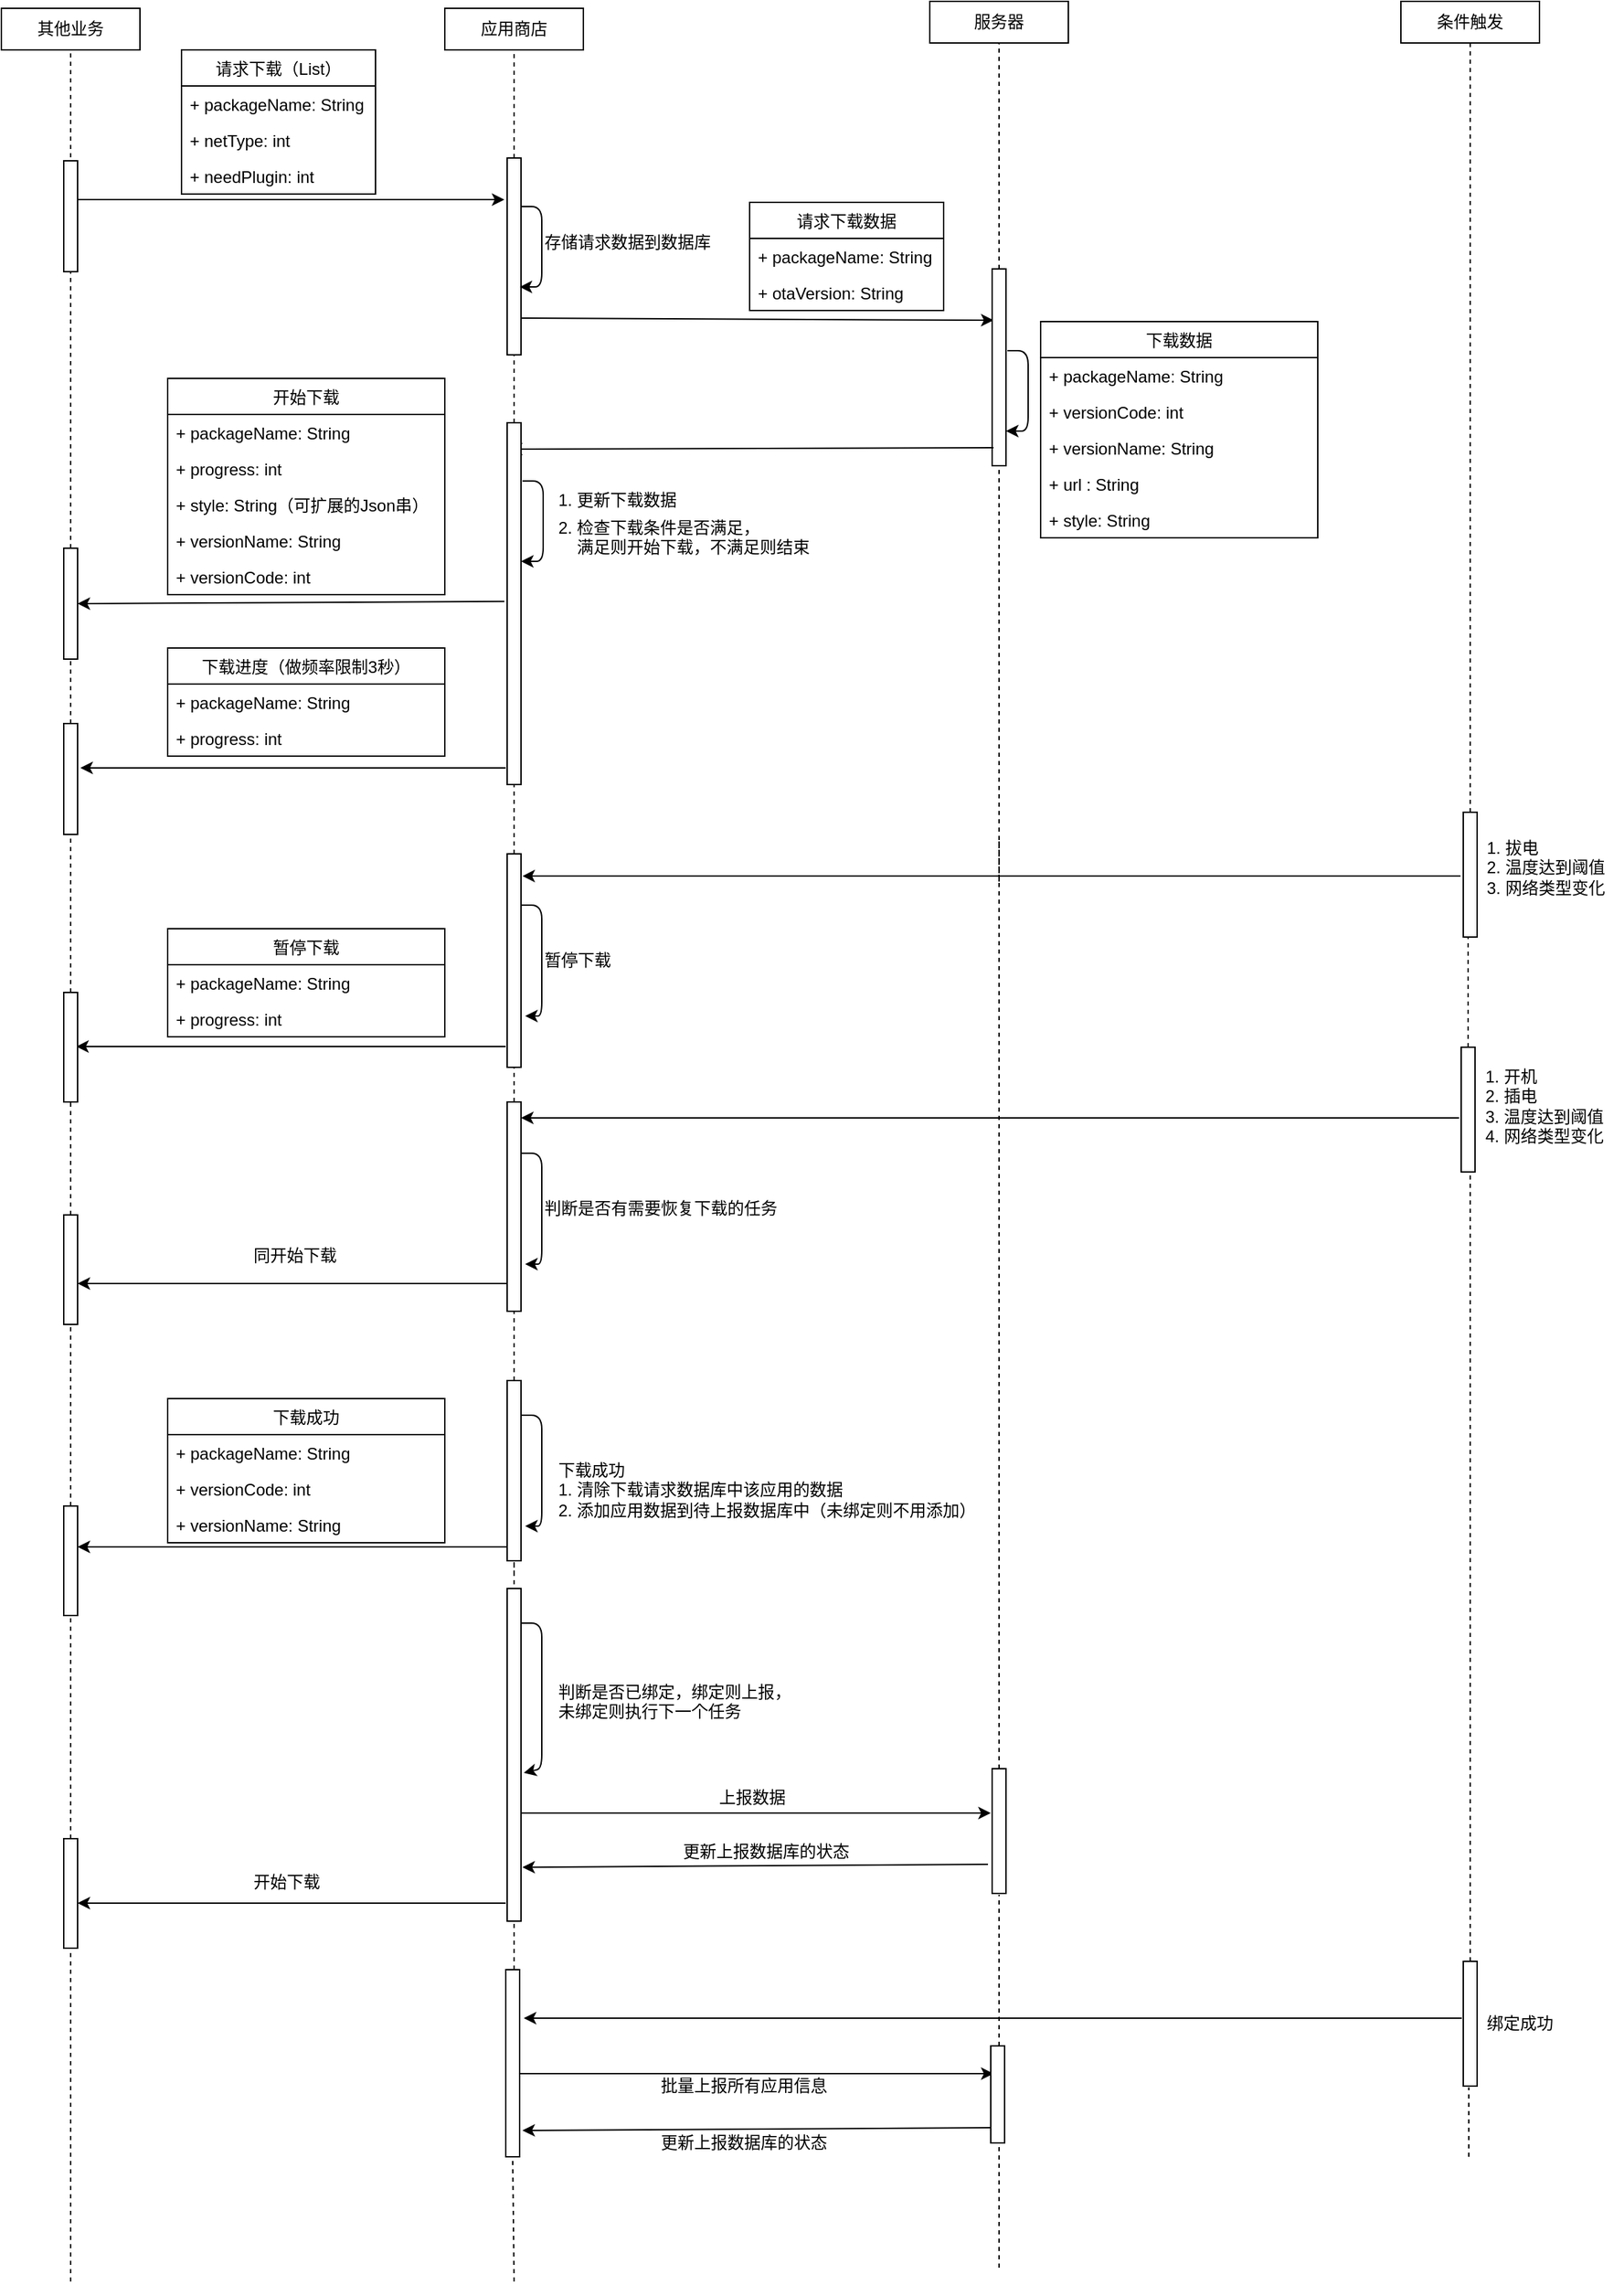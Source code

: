 <mxfile version="10.7.7" type="github"><diagram id="KJ22WbhkyCxmZdbkDJKQ" name="Page-1"><mxGraphModel dx="1394" dy="715" grid="1" gridSize="10" guides="1" tooltips="1" connect="1" arrows="1" fold="1" page="1" pageScale="1" pageWidth="1654" pageHeight="2336" math="0" shadow="0"><root><mxCell id="0"/><mxCell id="1" parent="0"/><mxCell id="Edqarqv-vc0ObvlIhC-4-5" value="" style="endArrow=none;dashed=1;html=1;" parent="1" source="Edqarqv-vc0ObvlIhC-4-39" edge="1"><mxGeometry width="50" height="50" relative="1" as="geometry"><mxPoint x="200" y="960" as="sourcePoint"/><mxPoint x="200" y="100" as="targetPoint"/></mxGeometry></mxCell><mxCell id="Edqarqv-vc0ObvlIhC-4-6" value="" style="endArrow=none;dashed=1;html=1;" parent="1" source="Edqarqv-vc0ObvlIhC-4-19" edge="1"><mxGeometry width="50" height="50" relative="1" as="geometry"><mxPoint x="520" y="960" as="sourcePoint"/><mxPoint x="520" y="100" as="targetPoint"/></mxGeometry></mxCell><mxCell id="Edqarqv-vc0ObvlIhC-4-7" value="" style="endArrow=none;dashed=1;html=1;" parent="1" source="Edqarqv-vc0ObvlIhC-4-53" edge="1"><mxGeometry width="50" height="50" relative="1" as="geometry"><mxPoint x="1210" y="955" as="sourcePoint"/><mxPoint x="1210" y="95" as="targetPoint"/></mxGeometry></mxCell><mxCell id="Edqarqv-vc0ObvlIhC-4-8" value="其他业务" style="rounded=0;whiteSpace=wrap;html=1;" parent="1" vertex="1"><mxGeometry x="150" y="70" width="100" height="30" as="geometry"/></mxCell><mxCell id="Edqarqv-vc0ObvlIhC-4-10" value="" style="endArrow=classic;html=1;" parent="1" edge="1"><mxGeometry width="50" height="50" relative="1" as="geometry"><mxPoint x="200" y="208" as="sourcePoint"/><mxPoint x="513" y="208" as="targetPoint"/></mxGeometry></mxCell><mxCell id="Edqarqv-vc0ObvlIhC-4-11" value="应用商店" style="rounded=0;whiteSpace=wrap;html=1;" parent="1" vertex="1"><mxGeometry x="470" y="70" width="100" height="30" as="geometry"/></mxCell><mxCell id="Edqarqv-vc0ObvlIhC-4-14" value="" style="html=1;points=[];perimeter=orthogonalPerimeter;" parent="1" vertex="1"><mxGeometry x="195" y="180" width="10" height="80" as="geometry"/></mxCell><mxCell id="Edqarqv-vc0ObvlIhC-4-15" value="请求下载（List）" style="swimlane;fontStyle=0;childLayout=stackLayout;horizontal=1;startSize=26;fillColor=none;horizontalStack=0;resizeParent=1;resizeParentMax=0;resizeLast=0;collapsible=1;marginBottom=0;" parent="1" vertex="1"><mxGeometry x="280" y="100" width="140" height="104" as="geometry"/></mxCell><mxCell id="Edqarqv-vc0ObvlIhC-4-16" value="+ packageName: String " style="text;strokeColor=none;fillColor=none;align=left;verticalAlign=top;spacingLeft=4;spacingRight=4;overflow=hidden;rotatable=0;points=[[0,0.5],[1,0.5]];portConstraint=eastwest;" parent="Edqarqv-vc0ObvlIhC-4-15" vertex="1"><mxGeometry y="26" width="140" height="26" as="geometry"/></mxCell><mxCell id="Edqarqv-vc0ObvlIhC-4-17" value="+ netType: int" style="text;strokeColor=none;fillColor=none;align=left;verticalAlign=top;spacingLeft=4;spacingRight=4;overflow=hidden;rotatable=0;points=[[0,0.5],[1,0.5]];portConstraint=eastwest;" parent="Edqarqv-vc0ObvlIhC-4-15" vertex="1"><mxGeometry y="52" width="140" height="26" as="geometry"/></mxCell><mxCell id="Edqarqv-vc0ObvlIhC-4-18" value="+ needPlugin: int" style="text;strokeColor=none;fillColor=none;align=left;verticalAlign=top;spacingLeft=4;spacingRight=4;overflow=hidden;rotatable=0;points=[[0,0.5],[1,0.5]];portConstraint=eastwest;" parent="Edqarqv-vc0ObvlIhC-4-15" vertex="1"><mxGeometry y="78" width="140" height="26" as="geometry"/></mxCell><mxCell id="Edqarqv-vc0ObvlIhC-4-19" value="" style="html=1;points=[];perimeter=orthogonalPerimeter;" parent="1" vertex="1"><mxGeometry x="515" y="178" width="10" height="142" as="geometry"/></mxCell><mxCell id="Edqarqv-vc0ObvlIhC-4-20" value="" style="endArrow=none;dashed=1;html=1;" parent="1" source="Edqarqv-vc0ObvlIhC-4-85" target="Edqarqv-vc0ObvlIhC-4-19" edge="1"><mxGeometry width="50" height="50" relative="1" as="geometry"><mxPoint x="520" y="960" as="sourcePoint"/><mxPoint x="520" y="100" as="targetPoint"/></mxGeometry></mxCell><mxCell id="Edqarqv-vc0ObvlIhC-4-26" value="" style="endArrow=classic;html=1;entryX=0.9;entryY=0.655;entryDx=0;entryDy=0;entryPerimeter=0;" parent="1" source="Edqarqv-vc0ObvlIhC-4-19" target="Edqarqv-vc0ObvlIhC-4-19" edge="1"><mxGeometry width="50" height="50" relative="1" as="geometry"><mxPoint x="525" y="220" as="sourcePoint"/><mxPoint x="526" y="300" as="targetPoint"/><Array as="points"><mxPoint x="540" y="213"/><mxPoint x="540" y="271"/></Array></mxGeometry></mxCell><mxCell id="Edqarqv-vc0ObvlIhC-4-27" value="存储请求数据到数据库&lt;br&gt;" style="text;html=1;resizable=0;points=[];autosize=1;align=left;verticalAlign=top;spacingTop=-4;" parent="1" vertex="1"><mxGeometry x="540" y="229" width="140" height="20" as="geometry"/></mxCell><mxCell id="Edqarqv-vc0ObvlIhC-4-28" value="条件触发" style="rounded=0;whiteSpace=wrap;html=1;" parent="1" vertex="1"><mxGeometry x="1160" y="65" width="100" height="30" as="geometry"/></mxCell><mxCell id="Edqarqv-vc0ObvlIhC-4-35" value="2. 检查下载条件是否满足，&lt;br&gt;&amp;nbsp; &amp;nbsp; 满足则开始下载，不满足则结束" style="text;html=1;resizable=0;points=[];autosize=1;align=left;verticalAlign=top;spacingTop=-4;" parent="1" vertex="1"><mxGeometry x="550" y="435" width="200" height="30" as="geometry"/></mxCell><mxCell id="Edqarqv-vc0ObvlIhC-4-38" value="" style="endArrow=classic;html=1;entryX=1;entryY=0.5;entryDx=0;entryDy=0;entryPerimeter=0;exitX=-0.2;exitY=0.494;exitDx=0;exitDy=0;exitPerimeter=0;" parent="1" source="Edqarqv-vc0ObvlIhC-4-85" target="Edqarqv-vc0ObvlIhC-4-39" edge="1"><mxGeometry width="50" height="50" relative="1" as="geometry"><mxPoint x="510" y="526" as="sourcePoint"/><mxPoint x="245" y="463" as="targetPoint"/></mxGeometry></mxCell><mxCell id="Edqarqv-vc0ObvlIhC-4-39" value="" style="html=1;points=[];perimeter=orthogonalPerimeter;" parent="1" vertex="1"><mxGeometry x="195" y="459.5" width="10" height="80" as="geometry"/></mxCell><mxCell id="Edqarqv-vc0ObvlIhC-4-40" value="" style="endArrow=none;dashed=1;html=1;" parent="1" source="Edqarqv-vc0ObvlIhC-4-46" target="Edqarqv-vc0ObvlIhC-4-39" edge="1"><mxGeometry width="50" height="50" relative="1" as="geometry"><mxPoint x="195" y="1086" as="sourcePoint"/><mxPoint x="195" y="226" as="targetPoint"/><Array as="points"><mxPoint x="200" y="560"/></Array></mxGeometry></mxCell><mxCell id="Edqarqv-vc0ObvlIhC-4-41" value="开始下载" style="swimlane;fontStyle=0;childLayout=stackLayout;horizontal=1;startSize=26;fillColor=none;horizontalStack=0;resizeParent=1;resizeParentMax=0;resizeLast=0;collapsible=1;marginBottom=0;" parent="1" vertex="1"><mxGeometry x="270" y="337" width="200" height="156" as="geometry"/></mxCell><mxCell id="Edqarqv-vc0ObvlIhC-4-42" value="+ packageName: String &#10;&#10;" style="text;strokeColor=none;fillColor=none;align=left;verticalAlign=top;spacingLeft=4;spacingRight=4;overflow=hidden;rotatable=0;points=[[0,0.5],[1,0.5]];portConstraint=eastwest;" parent="Edqarqv-vc0ObvlIhC-4-41" vertex="1"><mxGeometry y="26" width="200" height="26" as="geometry"/></mxCell><mxCell id="Edqarqv-vc0ObvlIhC-4-44" value="+ progress: int" style="text;strokeColor=none;fillColor=none;align=left;verticalAlign=top;spacingLeft=4;spacingRight=4;overflow=hidden;rotatable=0;points=[[0,0.5],[1,0.5]];portConstraint=eastwest;" parent="Edqarqv-vc0ObvlIhC-4-41" vertex="1"><mxGeometry y="52" width="200" height="26" as="geometry"/></mxCell><mxCell id="Edqarqv-vc0ObvlIhC-4-51" value="+ style: String（可扩展的Json串）" style="text;strokeColor=none;fillColor=none;align=left;verticalAlign=top;spacingLeft=4;spacingRight=4;overflow=hidden;rotatable=0;points=[[0,0.5],[1,0.5]];portConstraint=eastwest;" parent="Edqarqv-vc0ObvlIhC-4-41" vertex="1"><mxGeometry y="78" width="200" height="26" as="geometry"/></mxCell><mxCell id="Edqarqv-vc0ObvlIhC-4-108" value="+ versionName: String &#10;&#10;" style="text;strokeColor=none;fillColor=none;align=left;verticalAlign=top;spacingLeft=4;spacingRight=4;overflow=hidden;rotatable=0;points=[[0,0.5],[1,0.5]];portConstraint=eastwest;" parent="Edqarqv-vc0ObvlIhC-4-41" vertex="1"><mxGeometry y="104" width="200" height="26" as="geometry"/></mxCell><mxCell id="Edqarqv-vc0ObvlIhC-4-109" value="+ versionCode: int&#10;&#10;" style="text;strokeColor=none;fillColor=none;align=left;verticalAlign=top;spacingLeft=4;spacingRight=4;overflow=hidden;rotatable=0;points=[[0,0.5],[1,0.5]];portConstraint=eastwest;" parent="Edqarqv-vc0ObvlIhC-4-41" vertex="1"><mxGeometry y="130" width="200" height="26" as="geometry"/></mxCell><mxCell id="Edqarqv-vc0ObvlIhC-4-45" value="" style="endArrow=classic;html=1;entryX=1.2;entryY=0.4;entryDx=0;entryDy=0;entryPerimeter=0;" parent="1" target="Edqarqv-vc0ObvlIhC-4-46" edge="1"><mxGeometry width="50" height="50" relative="1" as="geometry"><mxPoint x="514" y="618" as="sourcePoint"/><mxPoint x="209" y="490" as="targetPoint"/></mxGeometry></mxCell><mxCell id="Edqarqv-vc0ObvlIhC-4-46" value="" style="html=1;points=[];perimeter=orthogonalPerimeter;" parent="1" vertex="1"><mxGeometry x="195" y="586" width="10" height="80" as="geometry"/></mxCell><mxCell id="Edqarqv-vc0ObvlIhC-4-47" value="" style="endArrow=none;dashed=1;html=1;" parent="1" source="Edqarqv-vc0ObvlIhC-4-63" target="Edqarqv-vc0ObvlIhC-4-46" edge="1"><mxGeometry width="50" height="50" relative="1" as="geometry"><mxPoint x="195" y="1086" as="sourcePoint"/><mxPoint x="195" y="566" as="targetPoint"/><Array as="points"><mxPoint x="200" y="730"/></Array></mxGeometry></mxCell><mxCell id="Edqarqv-vc0ObvlIhC-4-48" value="下载进度（做频率限制3秒）" style="swimlane;fontStyle=0;childLayout=stackLayout;horizontal=1;startSize=26;fillColor=none;horizontalStack=0;resizeParent=1;resizeParentMax=0;resizeLast=0;collapsible=1;marginBottom=0;" parent="1" vertex="1"><mxGeometry x="270" y="531.5" width="200" height="78" as="geometry"/></mxCell><mxCell id="Edqarqv-vc0ObvlIhC-4-49" value="+ packageName: String " style="text;strokeColor=none;fillColor=none;align=left;verticalAlign=top;spacingLeft=4;spacingRight=4;overflow=hidden;rotatable=0;points=[[0,0.5],[1,0.5]];portConstraint=eastwest;" parent="Edqarqv-vc0ObvlIhC-4-48" vertex="1"><mxGeometry y="26" width="200" height="26" as="geometry"/></mxCell><mxCell id="Edqarqv-vc0ObvlIhC-4-50" value="+ progress: int" style="text;strokeColor=none;fillColor=none;align=left;verticalAlign=top;spacingLeft=4;spacingRight=4;overflow=hidden;rotatable=0;points=[[0,0.5],[1,0.5]];portConstraint=eastwest;" parent="Edqarqv-vc0ObvlIhC-4-48" vertex="1"><mxGeometry y="52" width="200" height="26" as="geometry"/></mxCell><mxCell id="Edqarqv-vc0ObvlIhC-4-52" value="" style="endArrow=classic;html=1;exitX=-0.2;exitY=0.511;exitDx=0;exitDy=0;exitPerimeter=0;entryX=1.1;entryY=0.104;entryDx=0;entryDy=0;entryPerimeter=0;" parent="1" source="Edqarqv-vc0ObvlIhC-4-53" target="Edqarqv-vc0ObvlIhC-4-58" edge="1"><mxGeometry width="50" height="50" relative="1" as="geometry"><mxPoint x="838" y="826" as="sourcePoint"/><mxPoint x="530" y="824" as="targetPoint"/></mxGeometry></mxCell><mxCell id="Edqarqv-vc0ObvlIhC-4-53" value="" style="html=1;points=[];perimeter=orthogonalPerimeter;" parent="1" vertex="1"><mxGeometry x="1205" y="650" width="10" height="90" as="geometry"/></mxCell><mxCell id="Edqarqv-vc0ObvlIhC-4-54" value="" style="endArrow=none;dashed=1;html=1;" parent="1" source="Edqarqv-vc0ObvlIhC-4-117" target="Edqarqv-vc0ObvlIhC-4-53" edge="1"><mxGeometry width="50" height="50" relative="1" as="geometry"><mxPoint x="1210" y="1180" as="sourcePoint"/><mxPoint x="1210" y="279" as="targetPoint"/></mxGeometry></mxCell><mxCell id="Edqarqv-vc0ObvlIhC-4-56" value="1. 拔电&lt;br&gt;2. 温度达到阈值&lt;br&gt;3. 网络类型变化&lt;br&gt;" style="text;html=1;resizable=0;points=[];autosize=1;align=left;verticalAlign=top;spacingTop=-4;" parent="1" vertex="1"><mxGeometry x="1220" y="666" width="100" height="40" as="geometry"/></mxCell><mxCell id="Edqarqv-vc0ObvlIhC-4-58" value="" style="html=1;points=[];perimeter=orthogonalPerimeter;" parent="1" vertex="1"><mxGeometry x="515" y="680" width="10" height="154" as="geometry"/></mxCell><mxCell id="Edqarqv-vc0ObvlIhC-4-59" value="" style="endArrow=none;dashed=1;html=1;" parent="1" source="Edqarqv-vc0ObvlIhC-4-120" target="Edqarqv-vc0ObvlIhC-4-58" edge="1"><mxGeometry width="50" height="50" relative="1" as="geometry"><mxPoint x="520" y="1350" as="sourcePoint"/><mxPoint x="520" y="694" as="targetPoint"/></mxGeometry></mxCell><mxCell id="Edqarqv-vc0ObvlIhC-4-60" value="" style="endArrow=classic;html=1;" parent="1" edge="1"><mxGeometry width="50" height="50" relative="1" as="geometry"><mxPoint x="525" y="717" as="sourcePoint"/><mxPoint x="528" y="797" as="targetPoint"/><Array as="points"><mxPoint x="540" y="717"/><mxPoint x="540" y="797"/></Array></mxGeometry></mxCell><mxCell id="Edqarqv-vc0ObvlIhC-4-61" value="暂停下载" style="text;html=1;resizable=0;points=[];autosize=1;align=left;verticalAlign=top;spacingTop=-4;" parent="1" vertex="1"><mxGeometry x="540" y="747" width="60" height="20" as="geometry"/></mxCell><mxCell id="Edqarqv-vc0ObvlIhC-4-62" value="" style="endArrow=classic;html=1;entryX=0.9;entryY=0.494;entryDx=0;entryDy=0;entryPerimeter=0;" parent="1" target="Edqarqv-vc0ObvlIhC-4-63" edge="1"><mxGeometry width="50" height="50" relative="1" as="geometry"><mxPoint x="514" y="819" as="sourcePoint"/><mxPoint x="210" y="740" as="targetPoint"/></mxGeometry></mxCell><mxCell id="Edqarqv-vc0ObvlIhC-4-63" value="" style="html=1;points=[];perimeter=orthogonalPerimeter;" parent="1" vertex="1"><mxGeometry x="195" y="780" width="10" height="79" as="geometry"/></mxCell><mxCell id="Edqarqv-vc0ObvlIhC-4-64" value="" style="endArrow=none;dashed=1;html=1;" parent="1" source="Edqarqv-vc0ObvlIhC-4-125" target="Edqarqv-vc0ObvlIhC-4-63" edge="1"><mxGeometry width="50" height="50" relative="1" as="geometry"><mxPoint x="200" y="1190" as="sourcePoint"/><mxPoint x="200" y="540" as="targetPoint"/></mxGeometry></mxCell><mxCell id="Edqarqv-vc0ObvlIhC-4-67" value="暂停下载" style="swimlane;fontStyle=0;childLayout=stackLayout;horizontal=1;startSize=26;fillColor=none;horizontalStack=0;resizeParent=1;resizeParentMax=0;resizeLast=0;collapsible=1;marginBottom=0;" parent="1" vertex="1"><mxGeometry x="270" y="734" width="200" height="78" as="geometry"/></mxCell><mxCell id="Edqarqv-vc0ObvlIhC-4-68" value="+ packageName: String " style="text;strokeColor=none;fillColor=none;align=left;verticalAlign=top;spacingLeft=4;spacingRight=4;overflow=hidden;rotatable=0;points=[[0,0.5],[1,0.5]];portConstraint=eastwest;" parent="Edqarqv-vc0ObvlIhC-4-67" vertex="1"><mxGeometry y="26" width="200" height="26" as="geometry"/></mxCell><mxCell id="Edqarqv-vc0ObvlIhC-4-69" value="+ progress: int" style="text;strokeColor=none;fillColor=none;align=left;verticalAlign=top;spacingLeft=4;spacingRight=4;overflow=hidden;rotatable=0;points=[[0,0.5],[1,0.5]];portConstraint=eastwest;" parent="Edqarqv-vc0ObvlIhC-4-67" vertex="1"><mxGeometry y="52" width="200" height="26" as="geometry"/></mxCell><mxCell id="Edqarqv-vc0ObvlIhC-4-70" value="" style="endArrow=none;dashed=1;html=1;" parent="1" source="Edqarqv-vc0ObvlIhC-4-81" edge="1"><mxGeometry width="50" height="50" relative="1" as="geometry"><mxPoint x="870" y="700" as="sourcePoint"/><mxPoint x="870" y="95" as="targetPoint"/></mxGeometry></mxCell><mxCell id="Edqarqv-vc0ObvlIhC-4-71" value="服务器" style="rounded=0;whiteSpace=wrap;html=1;" parent="1" vertex="1"><mxGeometry x="820" y="65" width="100" height="30" as="geometry"/></mxCell><mxCell id="Edqarqv-vc0ObvlIhC-4-73" value="" style="endArrow=none;dashed=1;html=1;" parent="1" source="Edqarqv-vc0ObvlIhC-4-152" edge="1"><mxGeometry width="50" height="50" relative="1" as="geometry"><mxPoint x="870" y="1590" as="sourcePoint"/><mxPoint x="870" y="670" as="targetPoint"/></mxGeometry></mxCell><mxCell id="Edqarqv-vc0ObvlIhC-4-75" value="" style="endArrow=classic;html=1;entryX=0.1;entryY=0.261;entryDx=0;entryDy=0;entryPerimeter=0;" parent="1" target="Edqarqv-vc0ObvlIhC-4-81" edge="1"><mxGeometry width="50" height="50" relative="1" as="geometry"><mxPoint x="525" y="293.5" as="sourcePoint"/><mxPoint x="860" y="294" as="targetPoint"/></mxGeometry></mxCell><mxCell id="Edqarqv-vc0ObvlIhC-4-77" value="请求下载数据" style="swimlane;fontStyle=0;childLayout=stackLayout;horizontal=1;startSize=26;fillColor=none;horizontalStack=0;resizeParent=1;resizeParentMax=0;resizeLast=0;collapsible=1;marginBottom=0;" parent="1" vertex="1"><mxGeometry x="690" y="210" width="140" height="78" as="geometry"/></mxCell><mxCell id="Edqarqv-vc0ObvlIhC-4-78" value="+ packageName: String " style="text;strokeColor=none;fillColor=none;align=left;verticalAlign=top;spacingLeft=4;spacingRight=4;overflow=hidden;rotatable=0;points=[[0,0.5],[1,0.5]];portConstraint=eastwest;" parent="Edqarqv-vc0ObvlIhC-4-77" vertex="1"><mxGeometry y="26" width="140" height="26" as="geometry"/></mxCell><mxCell id="Edqarqv-vc0ObvlIhC-4-79" value="+ otaVersion: String " style="text;strokeColor=none;fillColor=none;align=left;verticalAlign=top;spacingLeft=4;spacingRight=4;overflow=hidden;rotatable=0;points=[[0,0.5],[1,0.5]];portConstraint=eastwest;" parent="Edqarqv-vc0ObvlIhC-4-77" vertex="1"><mxGeometry y="52" width="140" height="26" as="geometry"/></mxCell><mxCell id="Edqarqv-vc0ObvlIhC-4-81" value="" style="html=1;points=[];perimeter=orthogonalPerimeter;" parent="1" vertex="1"><mxGeometry x="865" y="258" width="10" height="142" as="geometry"/></mxCell><mxCell id="Edqarqv-vc0ObvlIhC-4-82" value="" style="endArrow=none;dashed=1;html=1;" parent="1" target="Edqarqv-vc0ObvlIhC-4-81" edge="1"><mxGeometry width="50" height="50" relative="1" as="geometry"><mxPoint x="870" y="700" as="sourcePoint"/><mxPoint x="870" y="95" as="targetPoint"/></mxGeometry></mxCell><mxCell id="Edqarqv-vc0ObvlIhC-4-83" value="" style="endArrow=classic;html=1;entryX=0.9;entryY=0.655;entryDx=0;entryDy=0;entryPerimeter=0;" parent="1" edge="1"><mxGeometry width="50" height="50" relative="1" as="geometry"><mxPoint x="876" y="317" as="sourcePoint"/><mxPoint x="875" y="375" as="targetPoint"/><Array as="points"><mxPoint x="891" y="317"/><mxPoint x="891" y="375"/></Array></mxGeometry></mxCell><mxCell id="Edqarqv-vc0ObvlIhC-4-84" value="" style="endArrow=classic;html=1;entryX=0.2;entryY=0.073;entryDx=0;entryDy=0;entryPerimeter=0;" parent="1" target="Edqarqv-vc0ObvlIhC-4-85" edge="1"><mxGeometry width="50" height="50" relative="1" as="geometry"><mxPoint x="866" y="387" as="sourcePoint"/><mxPoint x="560" y="387" as="targetPoint"/></mxGeometry></mxCell><mxCell id="Edqarqv-vc0ObvlIhC-4-85" value="" style="html=1;points=[];perimeter=orthogonalPerimeter;" parent="1" vertex="1"><mxGeometry x="515" y="369" width="10" height="261" as="geometry"/></mxCell><mxCell id="Edqarqv-vc0ObvlIhC-4-86" value="" style="endArrow=none;dashed=1;html=1;" parent="1" source="Edqarqv-vc0ObvlIhC-4-58" target="Edqarqv-vc0ObvlIhC-4-85" edge="1"><mxGeometry width="50" height="50" relative="1" as="geometry"><mxPoint x="520" y="810" as="sourcePoint"/><mxPoint x="520" y="764" as="targetPoint"/></mxGeometry></mxCell><mxCell id="Edqarqv-vc0ObvlIhC-4-87" value="" style="endArrow=classic;html=1;entryX=0.9;entryY=0.655;entryDx=0;entryDy=0;entryPerimeter=0;" parent="1" edge="1"><mxGeometry width="50" height="50" relative="1" as="geometry"><mxPoint x="526" y="411" as="sourcePoint"/><mxPoint x="525" y="469" as="targetPoint"/><Array as="points"><mxPoint x="541" y="411"/><mxPoint x="541" y="469"/></Array></mxGeometry></mxCell><mxCell id="Edqarqv-vc0ObvlIhC-4-88" value="1. 更新下载数据" style="text;html=1;resizable=0;points=[];autosize=1;align=left;verticalAlign=top;spacingTop=-4;" parent="1" vertex="1"><mxGeometry x="550" y="415" width="100" height="20" as="geometry"/></mxCell><mxCell id="Edqarqv-vc0ObvlIhC-4-91" value="下载数据" style="swimlane;fontStyle=0;childLayout=stackLayout;horizontal=1;startSize=26;fillColor=none;horizontalStack=0;resizeParent=1;resizeParentMax=0;resizeLast=0;collapsible=1;marginBottom=0;" parent="1" vertex="1"><mxGeometry x="900" y="296" width="200" height="156" as="geometry"/></mxCell><mxCell id="Edqarqv-vc0ObvlIhC-4-92" value="+ packageName: String &#10;&#10;" style="text;strokeColor=none;fillColor=none;align=left;verticalAlign=top;spacingLeft=4;spacingRight=4;overflow=hidden;rotatable=0;points=[[0,0.5],[1,0.5]];portConstraint=eastwest;" parent="Edqarqv-vc0ObvlIhC-4-91" vertex="1"><mxGeometry y="26" width="200" height="26" as="geometry"/></mxCell><mxCell id="Edqarqv-vc0ObvlIhC-4-93" value="+ versionCode: int" style="text;strokeColor=none;fillColor=none;align=left;verticalAlign=top;spacingLeft=4;spacingRight=4;overflow=hidden;rotatable=0;points=[[0,0.5],[1,0.5]];portConstraint=eastwest;" parent="Edqarqv-vc0ObvlIhC-4-91" vertex="1"><mxGeometry y="52" width="200" height="26" as="geometry"/></mxCell><mxCell id="Edqarqv-vc0ObvlIhC-4-94" value="+ versionName: String" style="text;strokeColor=none;fillColor=none;align=left;verticalAlign=top;spacingLeft=4;spacingRight=4;overflow=hidden;rotatable=0;points=[[0,0.5],[1,0.5]];portConstraint=eastwest;" parent="Edqarqv-vc0ObvlIhC-4-91" vertex="1"><mxGeometry y="78" width="200" height="26" as="geometry"/></mxCell><mxCell id="Edqarqv-vc0ObvlIhC-4-95" value="+ url : String" style="text;strokeColor=none;fillColor=none;align=left;verticalAlign=top;spacingLeft=4;spacingRight=4;overflow=hidden;rotatable=0;points=[[0,0.5],[1,0.5]];portConstraint=eastwest;" parent="Edqarqv-vc0ObvlIhC-4-91" vertex="1"><mxGeometry y="104" width="200" height="26" as="geometry"/></mxCell><mxCell id="Edqarqv-vc0ObvlIhC-4-96" value="+ style: String" style="text;strokeColor=none;fillColor=none;align=left;verticalAlign=top;spacingLeft=4;spacingRight=4;overflow=hidden;rotatable=0;points=[[0,0.5],[1,0.5]];portConstraint=eastwest;" parent="Edqarqv-vc0ObvlIhC-4-91" vertex="1"><mxGeometry y="130" width="200" height="26" as="geometry"/></mxCell><mxCell id="Edqarqv-vc0ObvlIhC-4-99" value="" style="endArrow=classic;html=1;" parent="1" edge="1"><mxGeometry width="50" height="50" relative="1" as="geometry"><mxPoint x="525" y="1085" as="sourcePoint"/><mxPoint x="528" y="1165" as="targetPoint"/><Array as="points"><mxPoint x="540" y="1085"/><mxPoint x="540" y="1165"/></Array></mxGeometry></mxCell><mxCell id="Edqarqv-vc0ObvlIhC-4-100" value="下载成功&lt;br&gt;1. 清除下载请求数据库中该应用的数据&lt;br&gt;2. 添加应用数据到待上报数据库中（未绑定则不用添加）&lt;br&gt;" style="text;html=1;resizable=0;points=[];autosize=1;align=left;verticalAlign=top;spacingTop=-4;" parent="1" vertex="1"><mxGeometry x="550" y="1115" width="320" height="40" as="geometry"/></mxCell><mxCell id="Edqarqv-vc0ObvlIhC-4-101" value="" style="endArrow=classic;html=1;entryX=0.9;entryY=0.494;entryDx=0;entryDy=0;entryPerimeter=0;" parent="1" edge="1"><mxGeometry width="50" height="50" relative="1" as="geometry"><mxPoint x="515" y="1180" as="sourcePoint"/><mxPoint x="205" y="1180" as="targetPoint"/></mxGeometry></mxCell><mxCell id="Edqarqv-vc0ObvlIhC-4-104" value="下载成功" style="swimlane;fontStyle=0;childLayout=stackLayout;horizontal=1;startSize=26;fillColor=none;horizontalStack=0;resizeParent=1;resizeParentMax=0;resizeLast=0;collapsible=1;marginBottom=0;" parent="1" vertex="1"><mxGeometry x="270" y="1073" width="200" height="104" as="geometry"/></mxCell><mxCell id="Edqarqv-vc0ObvlIhC-4-105" value="+ packageName: String " style="text;strokeColor=none;fillColor=none;align=left;verticalAlign=top;spacingLeft=4;spacingRight=4;overflow=hidden;rotatable=0;points=[[0,0.5],[1,0.5]];portConstraint=eastwest;" parent="Edqarqv-vc0ObvlIhC-4-104" vertex="1"><mxGeometry y="26" width="200" height="26" as="geometry"/></mxCell><mxCell id="Edqarqv-vc0ObvlIhC-4-106" value="+ versionCode: int" style="text;strokeColor=none;fillColor=none;align=left;verticalAlign=top;spacingLeft=4;spacingRight=4;overflow=hidden;rotatable=0;points=[[0,0.5],[1,0.5]];portConstraint=eastwest;" parent="Edqarqv-vc0ObvlIhC-4-104" vertex="1"><mxGeometry y="52" width="200" height="26" as="geometry"/></mxCell><mxCell id="Edqarqv-vc0ObvlIhC-4-107" value="+ versionName: String" style="text;strokeColor=none;fillColor=none;align=left;verticalAlign=top;spacingLeft=4;spacingRight=4;overflow=hidden;rotatable=0;points=[[0,0.5],[1,0.5]];portConstraint=eastwest;" parent="Edqarqv-vc0ObvlIhC-4-104" vertex="1"><mxGeometry y="78" width="200" height="26" as="geometry"/></mxCell><mxCell id="Edqarqv-vc0ObvlIhC-4-110" value="" style="html=1;points=[];perimeter=orthogonalPerimeter;" parent="1" vertex="1"><mxGeometry x="515" y="1210" width="10" height="240" as="geometry"/></mxCell><mxCell id="Edqarqv-vc0ObvlIhC-4-111" value="" style="endArrow=none;dashed=1;html=1;" parent="1" target="Edqarqv-vc0ObvlIhC-4-110" edge="1"><mxGeometry width="50" height="50" relative="1" as="geometry"><mxPoint x="520" y="1150" as="sourcePoint"/><mxPoint x="520" y="820" as="targetPoint"/></mxGeometry></mxCell><mxCell id="Edqarqv-vc0ObvlIhC-4-113" value="" style="endArrow=classic;html=1;" parent="1" edge="1"><mxGeometry width="50" height="50" relative="1" as="geometry"><mxPoint x="525" y="1235" as="sourcePoint"/><mxPoint x="527" y="1343" as="targetPoint"/><Array as="points"><mxPoint x="540" y="1235"/><mxPoint x="540" y="1340"/></Array></mxGeometry></mxCell><mxCell id="Edqarqv-vc0ObvlIhC-4-114" value="判断是否已绑定，绑定则上报，&lt;br&gt;未绑定则执行下一个任务" style="text;html=1;resizable=0;points=[];autosize=1;align=left;verticalAlign=top;spacingTop=-4;" parent="1" vertex="1"><mxGeometry x="550" y="1275" width="180" height="30" as="geometry"/></mxCell><mxCell id="Edqarqv-vc0ObvlIhC-4-97" value="" style="html=1;points=[];perimeter=orthogonalPerimeter;" parent="1" vertex="1"><mxGeometry x="515" y="1060" width="10" height="130" as="geometry"/></mxCell><mxCell id="Edqarqv-vc0ObvlIhC-4-115" value="" style="endArrow=none;dashed=1;html=1;" parent="1" target="Edqarqv-vc0ObvlIhC-4-97" edge="1"><mxGeometry width="50" height="50" relative="1" as="geometry"><mxPoint x="520" y="1200" as="sourcePoint"/><mxPoint x="520" y="654" as="targetPoint"/></mxGeometry></mxCell><mxCell id="Edqarqv-vc0ObvlIhC-4-116" value="" style="endArrow=classic;html=1;exitX=-0.2;exitY=0.511;exitDx=0;exitDy=0;exitPerimeter=0;entryX=1.1;entryY=0.104;entryDx=0;entryDy=0;entryPerimeter=0;" parent="1" edge="1"><mxGeometry width="50" height="50" relative="1" as="geometry"><mxPoint x="1202" y="870.5" as="sourcePoint"/><mxPoint x="525" y="870.5" as="targetPoint"/></mxGeometry></mxCell><mxCell id="Edqarqv-vc0ObvlIhC-4-117" value="" style="html=1;points=[];perimeter=orthogonalPerimeter;" parent="1" vertex="1"><mxGeometry x="1203.5" y="819.5" width="10" height="90" as="geometry"/></mxCell><mxCell id="Edqarqv-vc0ObvlIhC-4-118" value="" style="endArrow=none;dashed=1;html=1;" parent="1" source="Edqarqv-vc0ObvlIhC-4-140" target="Edqarqv-vc0ObvlIhC-4-117" edge="1"><mxGeometry width="50" height="50" relative="1" as="geometry"><mxPoint x="1210" y="1570" as="sourcePoint"/><mxPoint x="1210" y="740" as="targetPoint"/></mxGeometry></mxCell><mxCell id="Edqarqv-vc0ObvlIhC-4-119" value="1. 开机&lt;br&gt;2. 插电&lt;br&gt;3. 温度达到阈值&lt;br&gt;4. 网络类型变化&lt;br&gt;" style="text;html=1;resizable=0;points=[];autosize=1;align=left;verticalAlign=top;spacingTop=-4;" parent="1" vertex="1"><mxGeometry x="1218.5" y="830.5" width="100" height="60" as="geometry"/></mxCell><mxCell id="Edqarqv-vc0ObvlIhC-4-120" value="" style="html=1;points=[];perimeter=orthogonalPerimeter;" parent="1" vertex="1"><mxGeometry x="515" y="859" width="10" height="151" as="geometry"/></mxCell><mxCell id="Edqarqv-vc0ObvlIhC-4-121" value="" style="endArrow=none;dashed=1;html=1;" parent="1" source="Edqarqv-vc0ObvlIhC-4-97" target="Edqarqv-vc0ObvlIhC-4-120" edge="1"><mxGeometry width="50" height="50" relative="1" as="geometry"><mxPoint x="520" y="1240" as="sourcePoint"/><mxPoint x="520" y="834" as="targetPoint"/></mxGeometry></mxCell><mxCell id="Edqarqv-vc0ObvlIhC-4-122" value="" style="endArrow=classic;html=1;" parent="1" edge="1"><mxGeometry width="50" height="50" relative="1" as="geometry"><mxPoint x="525" y="896" as="sourcePoint"/><mxPoint x="528" y="976" as="targetPoint"/><Array as="points"><mxPoint x="540" y="896"/><mxPoint x="540" y="976"/></Array></mxGeometry></mxCell><mxCell id="Edqarqv-vc0ObvlIhC-4-123" value="判断是否有需要恢复下载的任务" style="text;html=1;resizable=0;points=[];autosize=1;align=left;verticalAlign=top;spacingTop=-4;" parent="1" vertex="1"><mxGeometry x="540" y="926" width="180" height="20" as="geometry"/></mxCell><mxCell id="Edqarqv-vc0ObvlIhC-4-125" value="" style="html=1;points=[];perimeter=orthogonalPerimeter;" parent="1" vertex="1"><mxGeometry x="195" y="940.5" width="10" height="79" as="geometry"/></mxCell><mxCell id="Edqarqv-vc0ObvlIhC-4-126" value="" style="endArrow=none;dashed=1;html=1;" parent="1" source="Edqarqv-vc0ObvlIhC-4-102" target="Edqarqv-vc0ObvlIhC-4-125" edge="1"><mxGeometry width="50" height="50" relative="1" as="geometry"><mxPoint x="200" y="1580" as="sourcePoint"/><mxPoint x="200" y="859" as="targetPoint"/><Array as="points"/></mxGeometry></mxCell><mxCell id="Edqarqv-vc0ObvlIhC-4-130" value="" style="endArrow=classic;html=1;entryX=0.9;entryY=0.494;entryDx=0;entryDy=0;entryPerimeter=0;" parent="1" edge="1"><mxGeometry width="50" height="50" relative="1" as="geometry"><mxPoint x="515" y="990" as="sourcePoint"/><mxPoint x="205" y="990" as="targetPoint"/></mxGeometry></mxCell><mxCell id="Edqarqv-vc0ObvlIhC-4-137" value="同开始下载" style="text;html=1;resizable=0;points=[];autosize=1;align=left;verticalAlign=top;spacingTop=-4;" parent="1" vertex="1"><mxGeometry x="330" y="960" width="80" height="20" as="geometry"/></mxCell><mxCell id="Edqarqv-vc0ObvlIhC-4-102" value="" style="html=1;points=[];perimeter=orthogonalPerimeter;" parent="1" vertex="1"><mxGeometry x="195" y="1150.5" width="10" height="79" as="geometry"/></mxCell><mxCell id="Edqarqv-vc0ObvlIhC-4-138" value="" style="endArrow=none;dashed=1;html=1;" parent="1" source="Edqarqv-vc0ObvlIhC-4-161" target="Edqarqv-vc0ObvlIhC-4-102" edge="1"><mxGeometry width="50" height="50" relative="1" as="geometry"><mxPoint x="200" y="1710" as="sourcePoint"/><mxPoint x="200" y="1019.5" as="targetPoint"/><Array as="points"/></mxGeometry></mxCell><mxCell id="Edqarqv-vc0ObvlIhC-4-139" value="" style="endArrow=none;dashed=1;html=1;entryX=0.5;entryY=1.006;entryDx=0;entryDy=0;entryPerimeter=0;" parent="1" source="Edqarqv-vc0ObvlIhC-4-146" target="Edqarqv-vc0ObvlIhC-4-110" edge="1"><mxGeometry width="50" height="50" relative="1" as="geometry"><mxPoint x="520" y="1610" as="sourcePoint"/><mxPoint x="520" y="1500" as="targetPoint"/></mxGeometry></mxCell><mxCell id="Edqarqv-vc0ObvlIhC-4-140" value="" style="html=1;points=[];perimeter=orthogonalPerimeter;" parent="1" vertex="1"><mxGeometry x="1205" y="1479" width="10" height="90" as="geometry"/></mxCell><mxCell id="Edqarqv-vc0ObvlIhC-4-141" value="" style="endArrow=none;dashed=1;html=1;" parent="1" edge="1"><mxGeometry width="50" height="50" relative="1" as="geometry"><mxPoint x="1209" y="1620" as="sourcePoint"/><mxPoint x="1209" y="1570" as="targetPoint"/></mxGeometry></mxCell><mxCell id="Edqarqv-vc0ObvlIhC-4-142" value="绑定成功" style="text;html=1;resizable=0;points=[];autosize=1;align=left;verticalAlign=top;spacingTop=-4;" parent="1" vertex="1"><mxGeometry x="1220" y="1514" width="60" height="20" as="geometry"/></mxCell><mxCell id="Edqarqv-vc0ObvlIhC-4-143" value="" style="endArrow=classic;html=1;entryX=-0.1;entryY=0.356;entryDx=0;entryDy=0;entryPerimeter=0;" parent="1" target="Edqarqv-vc0ObvlIhC-4-152" edge="1"><mxGeometry width="50" height="50" relative="1" as="geometry"><mxPoint x="525" y="1372" as="sourcePoint"/><mxPoint x="870" y="1372" as="targetPoint"/></mxGeometry></mxCell><mxCell id="Edqarqv-vc0ObvlIhC-4-144" value="上报数据" style="text;html=1;resizable=0;points=[];autosize=1;align=left;verticalAlign=top;spacingTop=-4;" parent="1" vertex="1"><mxGeometry x="666" y="1351" width="60" height="20" as="geometry"/></mxCell><mxCell id="Edqarqv-vc0ObvlIhC-4-145" value="" style="endArrow=classic;html=1;exitX=-0.2;exitY=0.511;exitDx=0;exitDy=0;exitPerimeter=0;entryX=1.1;entryY=0.104;entryDx=0;entryDy=0;entryPerimeter=0;" parent="1" edge="1"><mxGeometry width="50" height="50" relative="1" as="geometry"><mxPoint x="1204" y="1520" as="sourcePoint"/><mxPoint x="527" y="1520" as="targetPoint"/></mxGeometry></mxCell><mxCell id="Edqarqv-vc0ObvlIhC-4-146" value="" style="html=1;points=[];perimeter=orthogonalPerimeter;" parent="1" vertex="1"><mxGeometry x="514" y="1485" width="10" height="135" as="geometry"/></mxCell><mxCell id="Edqarqv-vc0ObvlIhC-4-147" value="" style="endArrow=none;dashed=1;html=1;entryX=0.5;entryY=1.006;entryDx=0;entryDy=0;entryPerimeter=0;" parent="1" target="Edqarqv-vc0ObvlIhC-4-146" edge="1"><mxGeometry width="50" height="50" relative="1" as="geometry"><mxPoint x="520" y="1710" as="sourcePoint"/><mxPoint x="520" y="1401" as="targetPoint"/></mxGeometry></mxCell><mxCell id="Edqarqv-vc0ObvlIhC-4-148" value="" style="endArrow=classic;html=1;entryX=0.2;entryY=0.286;entryDx=0;entryDy=0;entryPerimeter=0;" parent="1" target="Edqarqv-vc0ObvlIhC-4-149" edge="1"><mxGeometry width="50" height="50" relative="1" as="geometry"><mxPoint x="524" y="1560" as="sourcePoint"/><mxPoint x="869" y="1560" as="targetPoint"/></mxGeometry></mxCell><mxCell id="Edqarqv-vc0ObvlIhC-4-149" value="" style="html=1;points=[];perimeter=orthogonalPerimeter;" parent="1" vertex="1"><mxGeometry x="864" y="1540" width="10" height="70" as="geometry"/></mxCell><mxCell id="Edqarqv-vc0ObvlIhC-4-150" value="" style="endArrow=none;dashed=1;html=1;" parent="1" target="Edqarqv-vc0ObvlIhC-4-149" edge="1"><mxGeometry width="50" height="50" relative="1" as="geometry"><mxPoint x="870" y="1700" as="sourcePoint"/><mxPoint x="870" y="670" as="targetPoint"/></mxGeometry></mxCell><mxCell id="Edqarqv-vc0ObvlIhC-4-151" value="批量上报所有应用信息" style="text;html=1;resizable=0;points=[];autosize=1;align=left;verticalAlign=top;spacingTop=-4;" parent="1" vertex="1"><mxGeometry x="624" y="1559" width="140" height="20" as="geometry"/></mxCell><mxCell id="Edqarqv-vc0ObvlIhC-4-152" value="" style="html=1;points=[];perimeter=orthogonalPerimeter;" parent="1" vertex="1"><mxGeometry x="865" y="1340" width="10" height="90" as="geometry"/></mxCell><mxCell id="Edqarqv-vc0ObvlIhC-4-153" value="" style="endArrow=none;dashed=1;html=1;entryX=0.5;entryY=1.011;entryDx=0;entryDy=0;entryPerimeter=0;" parent="1" source="Edqarqv-vc0ObvlIhC-4-149" target="Edqarqv-vc0ObvlIhC-4-152" edge="1"><mxGeometry width="50" height="50" relative="1" as="geometry"><mxPoint x="869" y="1540" as="sourcePoint"/><mxPoint x="869" y="1480" as="targetPoint"/></mxGeometry></mxCell><mxCell id="Edqarqv-vc0ObvlIhC-4-156" value="" style="endArrow=classic;html=1;entryX=1.1;entryY=0.838;entryDx=0;entryDy=0;entryPerimeter=0;exitX=-0.3;exitY=0.767;exitDx=0;exitDy=0;exitPerimeter=0;" parent="1" source="Edqarqv-vc0ObvlIhC-4-152" target="Edqarqv-vc0ObvlIhC-4-110" edge="1"><mxGeometry width="50" height="50" relative="1" as="geometry"><mxPoint x="865" y="1390" as="sourcePoint"/><mxPoint x="555" y="1390" as="targetPoint"/></mxGeometry></mxCell><mxCell id="Edqarqv-vc0ObvlIhC-4-157" value="更新上报数据库的状态" style="text;html=1;resizable=0;points=[];autosize=1;align=left;verticalAlign=top;spacingTop=-4;" parent="1" vertex="1"><mxGeometry x="640" y="1390" width="140" height="20" as="geometry"/></mxCell><mxCell id="Edqarqv-vc0ObvlIhC-4-158" value="" style="endArrow=classic;html=1;entryX=1.2;entryY=0.867;entryDx=0;entryDy=0;entryPerimeter=0;" parent="1" edge="1"><mxGeometry width="50" height="50" relative="1" as="geometry"><mxPoint x="864" y="1599" as="sourcePoint"/><mxPoint x="526" y="1601" as="targetPoint"/></mxGeometry></mxCell><mxCell id="Edqarqv-vc0ObvlIhC-4-159" value="更新上报数据库的状态" style="text;html=1;resizable=0;points=[];autosize=1;align=left;verticalAlign=top;spacingTop=-4;" parent="1" vertex="1"><mxGeometry x="624" y="1600" width="140" height="20" as="geometry"/></mxCell><mxCell id="Edqarqv-vc0ObvlIhC-4-160" value="" style="endArrow=classic;html=1;exitX=-0.1;exitY=0.946;exitDx=0;exitDy=0;exitPerimeter=0;" parent="1" source="Edqarqv-vc0ObvlIhC-4-110" edge="1"><mxGeometry width="50" height="50" relative="1" as="geometry"><mxPoint x="515" y="1409.5" as="sourcePoint"/><mxPoint x="205" y="1437" as="targetPoint"/></mxGeometry></mxCell><mxCell id="Edqarqv-vc0ObvlIhC-4-161" value="" style="html=1;points=[];perimeter=orthogonalPerimeter;" parent="1" vertex="1"><mxGeometry x="195" y="1390.5" width="10" height="79" as="geometry"/></mxCell><mxCell id="Edqarqv-vc0ObvlIhC-4-162" value="" style="endArrow=none;dashed=1;html=1;" parent="1" target="Edqarqv-vc0ObvlIhC-4-161" edge="1"><mxGeometry width="50" height="50" relative="1" as="geometry"><mxPoint x="200" y="1710" as="sourcePoint"/><mxPoint x="200" y="1229.5" as="targetPoint"/><Array as="points"/></mxGeometry></mxCell><mxCell id="Edqarqv-vc0ObvlIhC-4-163" value="开始下载" style="text;html=1;resizable=0;points=[];autosize=1;align=left;verticalAlign=top;spacingTop=-4;" parent="1" vertex="1"><mxGeometry x="330" y="1412" width="60" height="20" as="geometry"/></mxCell></root></mxGraphModel></diagram></mxfile>
